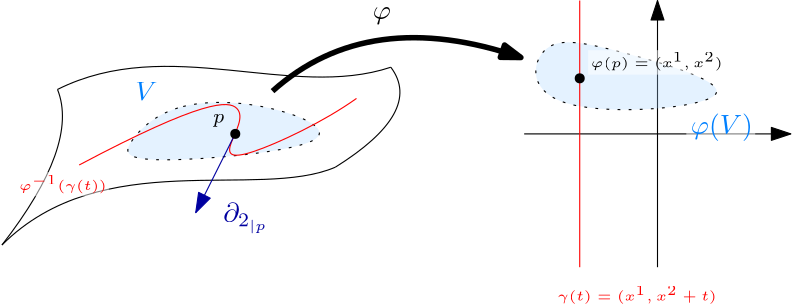 <?xml version="1.0"?>
<!DOCTYPE ipe SYSTEM "ipe.dtd">
<ipe version="70218" creator="Ipe 7.2.28">
<info created="D:20250714185454" modified="D:20250714200131"/>
<ipestyle name="basic">
<symbol name="arrow/arc(spx)">
<path stroke="sym-stroke" fill="sym-stroke" pen="sym-pen">
0 0 m
-1 0.333 l
-1 -0.333 l
h
</path>
</symbol>
<symbol name="arrow/farc(spx)">
<path stroke="sym-stroke" fill="white" pen="sym-pen">
0 0 m
-1 0.333 l
-1 -0.333 l
h
</path>
</symbol>
<symbol name="arrow/ptarc(spx)">
<path stroke="sym-stroke" fill="sym-stroke" pen="sym-pen">
0 0 m
-1 0.333 l
-0.8 0 l
-1 -0.333 l
h
</path>
</symbol>
<symbol name="arrow/fptarc(spx)">
<path stroke="sym-stroke" fill="white" pen="sym-pen">
0 0 m
-1 0.333 l
-0.8 0 l
-1 -0.333 l
h
</path>
</symbol>
<symbol name="mark/circle(sx)" transformations="translations">
<path fill="sym-stroke">
0.6 0 0 0.6 0 0 e
0.4 0 0 0.4 0 0 e
</path>
</symbol>
<symbol name="mark/disk(sx)" transformations="translations">
<path fill="sym-stroke">
0.6 0 0 0.6 0 0 e
</path>
</symbol>
<symbol name="mark/fdisk(sfx)" transformations="translations">
<group>
<path fill="sym-fill">
0.5 0 0 0.5 0 0 e
</path>
<path fill="sym-stroke" fillrule="eofill">
0.6 0 0 0.6 0 0 e
0.4 0 0 0.4 0 0 e
</path>
</group>
</symbol>
<symbol name="mark/box(sx)" transformations="translations">
<path fill="sym-stroke" fillrule="eofill">
-0.6 -0.6 m
0.6 -0.6 l
0.6 0.6 l
-0.6 0.6 l
h
-0.4 -0.4 m
0.4 -0.4 l
0.4 0.4 l
-0.4 0.4 l
h
</path>
</symbol>
<symbol name="mark/square(sx)" transformations="translations">
<path fill="sym-stroke">
-0.6 -0.6 m
0.6 -0.6 l
0.6 0.6 l
-0.6 0.6 l
h
</path>
</symbol>
<symbol name="mark/fsquare(sfx)" transformations="translations">
<group>
<path fill="sym-fill">
-0.5 -0.5 m
0.5 -0.5 l
0.5 0.5 l
-0.5 0.5 l
h
</path>
<path fill="sym-stroke" fillrule="eofill">
-0.6 -0.6 m
0.6 -0.6 l
0.6 0.6 l
-0.6 0.6 l
h
-0.4 -0.4 m
0.4 -0.4 l
0.4 0.4 l
-0.4 0.4 l
h
</path>
</group>
</symbol>
<symbol name="mark/cross(sx)" transformations="translations">
<group>
<path fill="sym-stroke">
-0.43 -0.57 m
0.57 0.43 l
0.43 0.57 l
-0.57 -0.43 l
h
</path>
<path fill="sym-stroke">
-0.43 0.57 m
0.57 -0.43 l
0.43 -0.57 l
-0.57 0.43 l
h
</path>
</group>
</symbol>
<symbol name="arrow/fnormal(spx)">
<path stroke="sym-stroke" fill="white" pen="sym-pen">
0 0 m
-1 0.333 l
-1 -0.333 l
h
</path>
</symbol>
<symbol name="arrow/pointed(spx)">
<path stroke="sym-stroke" fill="sym-stroke" pen="sym-pen">
0 0 m
-1 0.333 l
-0.8 0 l
-1 -0.333 l
h
</path>
</symbol>
<symbol name="arrow/fpointed(spx)">
<path stroke="sym-stroke" fill="white" pen="sym-pen">
0 0 m
-1 0.333 l
-0.8 0 l
-1 -0.333 l
h
</path>
</symbol>
<symbol name="arrow/linear(spx)">
<path stroke="sym-stroke" pen="sym-pen">
-1 0.333 m
0 0 l
-1 -0.333 l
</path>
</symbol>
<symbol name="arrow/fdouble(spx)">
<path stroke="sym-stroke" fill="white" pen="sym-pen">
0 0 m
-1 0.333 l
-1 -0.333 l
h
-1 0 m
-2 0.333 l
-2 -0.333 l
h
</path>
</symbol>
<symbol name="arrow/double(spx)">
<path stroke="sym-stroke" fill="sym-stroke" pen="sym-pen">
0 0 m
-1 0.333 l
-1 -0.333 l
h
-1 0 m
-2 0.333 l
-2 -0.333 l
h
</path>
</symbol>
<symbol name="arrow/mid-normal(spx)">
<path stroke="sym-stroke" fill="sym-stroke" pen="sym-pen">
0.5 0 m
-0.5 0.333 l
-0.5 -0.333 l
h
</path>
</symbol>
<symbol name="arrow/mid-fnormal(spx)">
<path stroke="sym-stroke" fill="white" pen="sym-pen">
0.5 0 m
-0.5 0.333 l
-0.5 -0.333 l
h
</path>
</symbol>
<symbol name="arrow/mid-pointed(spx)">
<path stroke="sym-stroke" fill="sym-stroke" pen="sym-pen">
0.5 0 m
-0.5 0.333 l
-0.3 0 l
-0.5 -0.333 l
h
</path>
</symbol>
<symbol name="arrow/mid-fpointed(spx)">
<path stroke="sym-stroke" fill="white" pen="sym-pen">
0.5 0 m
-0.5 0.333 l
-0.3 0 l
-0.5 -0.333 l
h
</path>
</symbol>
<symbol name="arrow/mid-double(spx)">
<path stroke="sym-stroke" fill="sym-stroke" pen="sym-pen">
1 0 m
0 0.333 l
0 -0.333 l
h
0 0 m
-1 0.333 l
-1 -0.333 l
h
</path>
</symbol>
<symbol name="arrow/mid-fdouble(spx)">
<path stroke="sym-stroke" fill="white" pen="sym-pen">
1 0 m
0 0.333 l
0 -0.333 l
h
0 0 m
-1 0.333 l
-1 -0.333 l
h
</path>
</symbol>
<anglesize name="22.5 deg" value="22.5"/>
<anglesize name="30 deg" value="30"/>
<anglesize name="45 deg" value="45"/>
<anglesize name="60 deg" value="60"/>
<anglesize name="90 deg" value="90"/>
<arrowsize name="large" value="10"/>
<arrowsize name="small" value="5"/>
<arrowsize name="tiny" value="3"/>
<color name="blue" value="0 0 1"/>
<color name="brown" value="0.647 0.165 0.165"/>
<color name="darkblue" value="0 0 0.545"/>
<color name="darkcyan" value="0 0.545 0.545"/>
<color name="darkgray" value="0.663"/>
<color name="darkgreen" value="0 0.392 0"/>
<color name="darkmagenta" value="0.545 0 0.545"/>
<color name="darkorange" value="1 0.549 0"/>
<color name="darkred" value="0.545 0 0"/>
<color name="gold" value="1 0.843 0"/>
<color name="gray" value="0.745"/>
<color name="green" value="0 1 0"/>
<color name="lightblue" value="0.678 0.847 0.902"/>
<color name="lightcyan" value="0.878 1 1"/>
<color name="lightgray" value="0.827"/>
<color name="lightgreen" value="0.565 0.933 0.565"/>
<color name="lightyellow" value="1 1 0.878"/>
<color name="navy" value="0 0 0.502"/>
<color name="orange" value="1 0.647 0"/>
<color name="pink" value="1 0.753 0.796"/>
<color name="purple" value="0.627 0.125 0.941"/>
<color name="red" value="1 0 0"/>
<color name="seagreen" value="0.18 0.545 0.341"/>
<color name="turquoise" value="0.251 0.878 0.816"/>
<color name="violet" value="0.933 0.51 0.933"/>
<color name="yellow" value="1 1 0"/>
<dashstyle name="dash dot dotted" value="[4 2 1 2 1 2] 0"/>
<dashstyle name="dash dotted" value="[4 2 1 2] 0"/>
<dashstyle name="dashed" value="[4] 0"/>
<dashstyle name="dotted" value="[1 3] 0"/>
<gridsize name="10 pts (~3.5 mm)" value="10"/>
<gridsize name="14 pts (~5 mm)" value="14"/>
<gridsize name="16 pts (~6 mm)" value="16"/>
<gridsize name="20 pts (~7 mm)" value="20"/>
<gridsize name="28 pts (~10 mm)" value="28"/>
<gridsize name="32 pts (~12 mm)" value="32"/>
<gridsize name="4 pts" value="4"/>
<gridsize name="56 pts (~20 mm)" value="56"/>
<gridsize name="8 pts (~3 mm)" value="8"/>
<opacity name="10%" value="0.1"/>
<opacity name="30%" value="0.3"/>
<opacity name="50%" value="0.5"/>
<opacity name="75%" value="0.75"/>
<pen name="fat" value="1.2"/>
<pen name="heavier" value="0.8"/>
<pen name="ultrafat" value="2"/>
<symbolsize name="large" value="5"/>
<symbolsize name="small" value="2"/>
<symbolsize name="tiny" value="1.1"/>
<textsize name="Huge" value="\Huge"/>
<textsize name="LARGE" value="\LARGE"/>
<textsize name="Large" value="\Large"/>
<textsize name="footnote" value="\footnotesize"/>
<textsize name="huge" value="\huge"/>
<textsize name="large" value="\large"/>
<textsize name="script" value="\scriptsize"/>
<textsize name="small" value="\small"/>
<textsize name="tiny" value="\tiny"/>
<textstyle name="center" begin="\begin{center}" end="\end{center}"/>
<textstyle name="item" begin="\begin{itemize}\item{}" end="\end{itemize}"/>
<textstyle name="itemize" begin="\begin{itemize}" end="\end{itemize}"/>
<tiling name="falling" angle="-60" step="4" width="1"/>
<tiling name="rising" angle="30" step="4" width="1"/>
</ipestyle>
<page>
<layer name="alpha"/>
<view layers="alpha" active="alpha"/>
<path layer="alpha" matrix="1 0 0 1 192 0" stroke="black" arrow="normal/normal">
128 640 m
128 736 l
</path>
<path matrix="1 0 0 1 192 0" stroke="black" arrow="normal/normal">
80 688 m
176 688 l
</path>
<path matrix="1 0 0 1 -20 0" stroke="black">
104 648 m
140 684
196 664
224 676 c
</path>
<path stroke="black">
104 704 m
144 724
188 700
224 712 c
</path>
<path matrix="1 0 0 1 -20 0" stroke="black">
124 704 m
132 684
104 648 c
</path>
<path matrix="1 0 0 1 -20 0" stroke="black">
244 712 m
256 696
224 676 c
</path>
<path stroke="black" fill="0.651 0.824 1" dash="dotted" opacity="30%" stroke-opacity="opaque">
180 700
144 700
128 684
128 676
216 684 u
</path>
<text matrix="1 0 0 1 4 -4" transformations="translations" pos="128 704" stroke="0 0.502 1" type="label" width="8.025" height="6.808" depth="0" valign="baseline" style="math">V</text>
<text matrix="1 0 0 1 32 -12" transformations="translations" pos="128 704" stroke="black" type="label" width="4.107" height="3.009" depth="1.35" valign="baseline" size="script" style="math">p</text>
<path stroke="black" fill="0.651 0.824 1" dash="dotted" opacity="30%" stroke-opacity="opaque">
300 720
276 724
272 692
368 700 u
</path>
<path fill="1" opacity="50%" stroke-opacity="opaque">
330.373 696.928 m
330.373 684.633 l
355.168 684.633 l
355.168 696.928 l
h
</path>
<path fill="1" opacity="50%" stroke-opacity="opaque">
295.024 718.137 m
295.024 709.326 l
345.127 709.326 l
345.127 718.137 l
h
</path>
<text matrix="1 0 0 1 204 -16" transformations="translations" pos="128 704" stroke="0 0.502 1" type="label" width="22.291" height="7.473" depth="2.49" valign="baseline" style="math">\varphi(V)</text>
<text matrix="1 0 0 1 3.99989 24" transformations="translations" pos="292 688" stroke="black" type="label" width="47.414" height="5.226" depth="1.24" valign="baseline" size="tiny" style="math">\varphi(p)=(x^1,x^2)</text>
<path stroke="1 0 0" opacity="50%" stroke-opacity="opaque">
292 640 m
292 736 l
</path>
<use name="mark/disk(sx)" pos="292 708" size="normal" stroke="black"/>
<text matrix="1 0 0 1 -8.00011 -60" transformations="translations" pos="292 688" stroke="1 0 0" type="label" width="57.217" height="5.226" depth="1.24" valign="baseline" size="tiny" style="math">\gamma(t)=(x^1,x^2+t)</text>
<path fill="1" opacity="50%" stroke-opacity="opaque">
89.0319 674.247 m
89.0319 665.571 l
122.472 665.571 l
122.472 674.247 l
h
</path>
<text matrix="1 0 0 1 -201.882 -20.2354" transformations="translations" pos="292 688" stroke="1 0 0" type="label" width="31.525" height="5.336" depth="1.24" valign="baseline" size="tiny" style="math">\varphi^{-1}(\gamma(t))</text>
<path matrix="1 0 0 1 -1.06488 0" stroke="1 0 0" opacity="50%" stroke-opacity="opaque">
112.869 676.807 m
157.594 700.5
175.963 699.702
165.58 683.196
167.444 676.54
200.988 692.38
212.701 700.766 c
</path>
<path stroke="0 0 0.627" arrow="normal/normal" opacity="50%" stroke-opacity="opaque">
167.934 687.951 m
153.762 659.643 l
</path>
<text matrix="1 0 0 1 35.6804 -47.7937" transformations="translations" pos="128 704" stroke="0 0 0.627" type="label" width="16.225" height="6.922" depth="4.07" valign="baseline" style="math">\partial_{2_{|p}}</text>
<path stroke="0" pen="ultrafat" arrow="normal/normal" opacity="50%" stroke-opacity="opaque">
181.401 703.395 m
215.987 734.349
270.806 715.5 c
</path>
<text matrix="1 0 0 1 89.4612 25.3555" transformations="translations" pos="128 704" stroke="0" type="label" width="6.517" height="4.297" depth="1.93" valign="baseline" style="math">\varphi</text>
<use matrix="1 0 0 1 0.00036468 -0.00027793" name="mark/disk(sx)" pos="168 688" size="normal" stroke="black"/>
</page>
</ipe>
